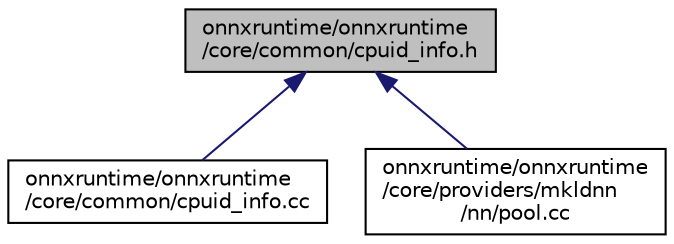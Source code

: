 digraph "onnxruntime/onnxruntime/core/common/cpuid_info.h"
{
  edge [fontname="Helvetica",fontsize="10",labelfontname="Helvetica",labelfontsize="10"];
  node [fontname="Helvetica",fontsize="10",shape=record];
  Node1 [label="onnxruntime/onnxruntime\l/core/common/cpuid_info.h",height=0.2,width=0.4,color="black", fillcolor="grey75", style="filled", fontcolor="black"];
  Node1 -> Node2 [dir="back",color="midnightblue",fontsize="10",style="solid"];
  Node2 [label="onnxruntime/onnxruntime\l/core/common/cpuid_info.cc",height=0.2,width=0.4,color="black", fillcolor="white", style="filled",URL="$cpuid__info_8cc.html"];
  Node1 -> Node3 [dir="back",color="midnightblue",fontsize="10",style="solid"];
  Node3 [label="onnxruntime/onnxruntime\l/core/providers/mkldnn\l/nn/pool.cc",height=0.2,width=0.4,color="black", fillcolor="white", style="filled",URL="$mkldnn_2nn_2pool_8cc.html"];
}
